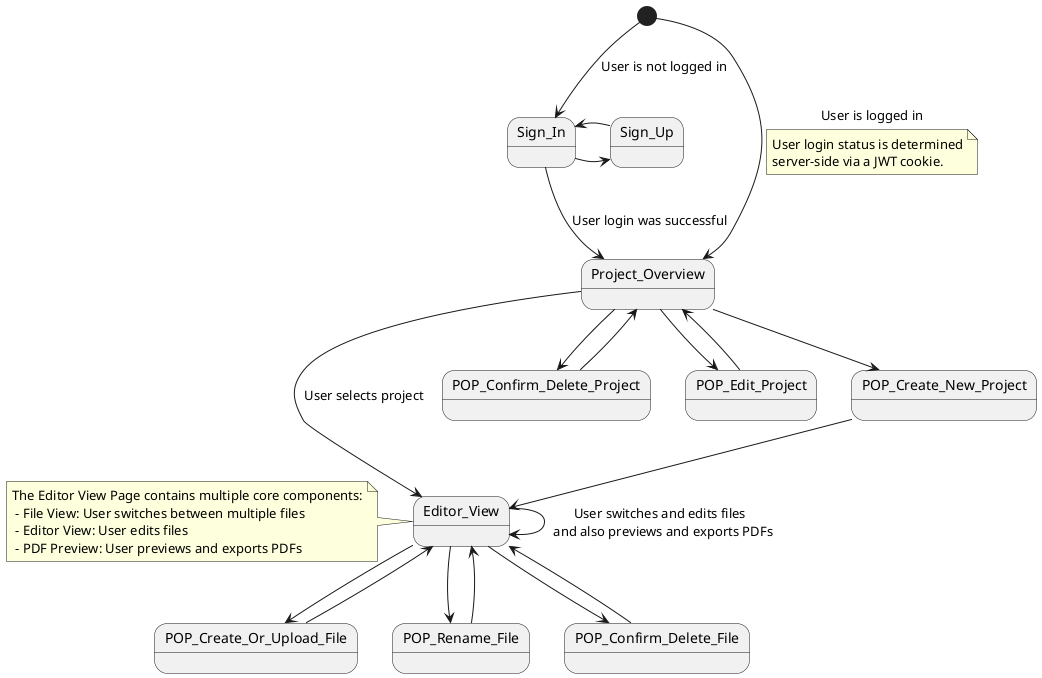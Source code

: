 @startuml

[*] --> Sign_In: User is not logged in
[*] --> Project_Overview: User is logged in

note on link
  User login status is determined
  server-side via a JWT cookie.
end note


Sign_In -> Sign_Up

Sign_Up -> Sign_In

Sign_In --> Project_Overview: User login was successful

Project_Overview --> POP_Confirm_Delete_Project
POP_Confirm_Delete_Project --> Project_Overview

Project_Overview --> POP_Edit_Project
POP_Edit_Project --> Project_Overview

Project_Overview --> POP_Create_New_Project
POP_Create_New_Project --> Editor_View

Project_Overview --> Editor_View: User selects project


Editor_View --> Editor_View: User switches and edits files \n and also previews and exports PDFs


Editor_View --> POP_Create_Or_Upload_File
POP_Create_Or_Upload_File --> Editor_View

Editor_View --> POP_Rename_File
POP_Rename_File --> Editor_View

Editor_View --> POP_Confirm_Delete_File
POP_Confirm_Delete_File --> Editor_View

note left of Editor_View
  The Editor View Page contains multiple core components:
   - File View: User switches between multiple files
   - Editor View: User edits files
   - PDF Preview: User previews and exports PDFs
end note

@enduml
